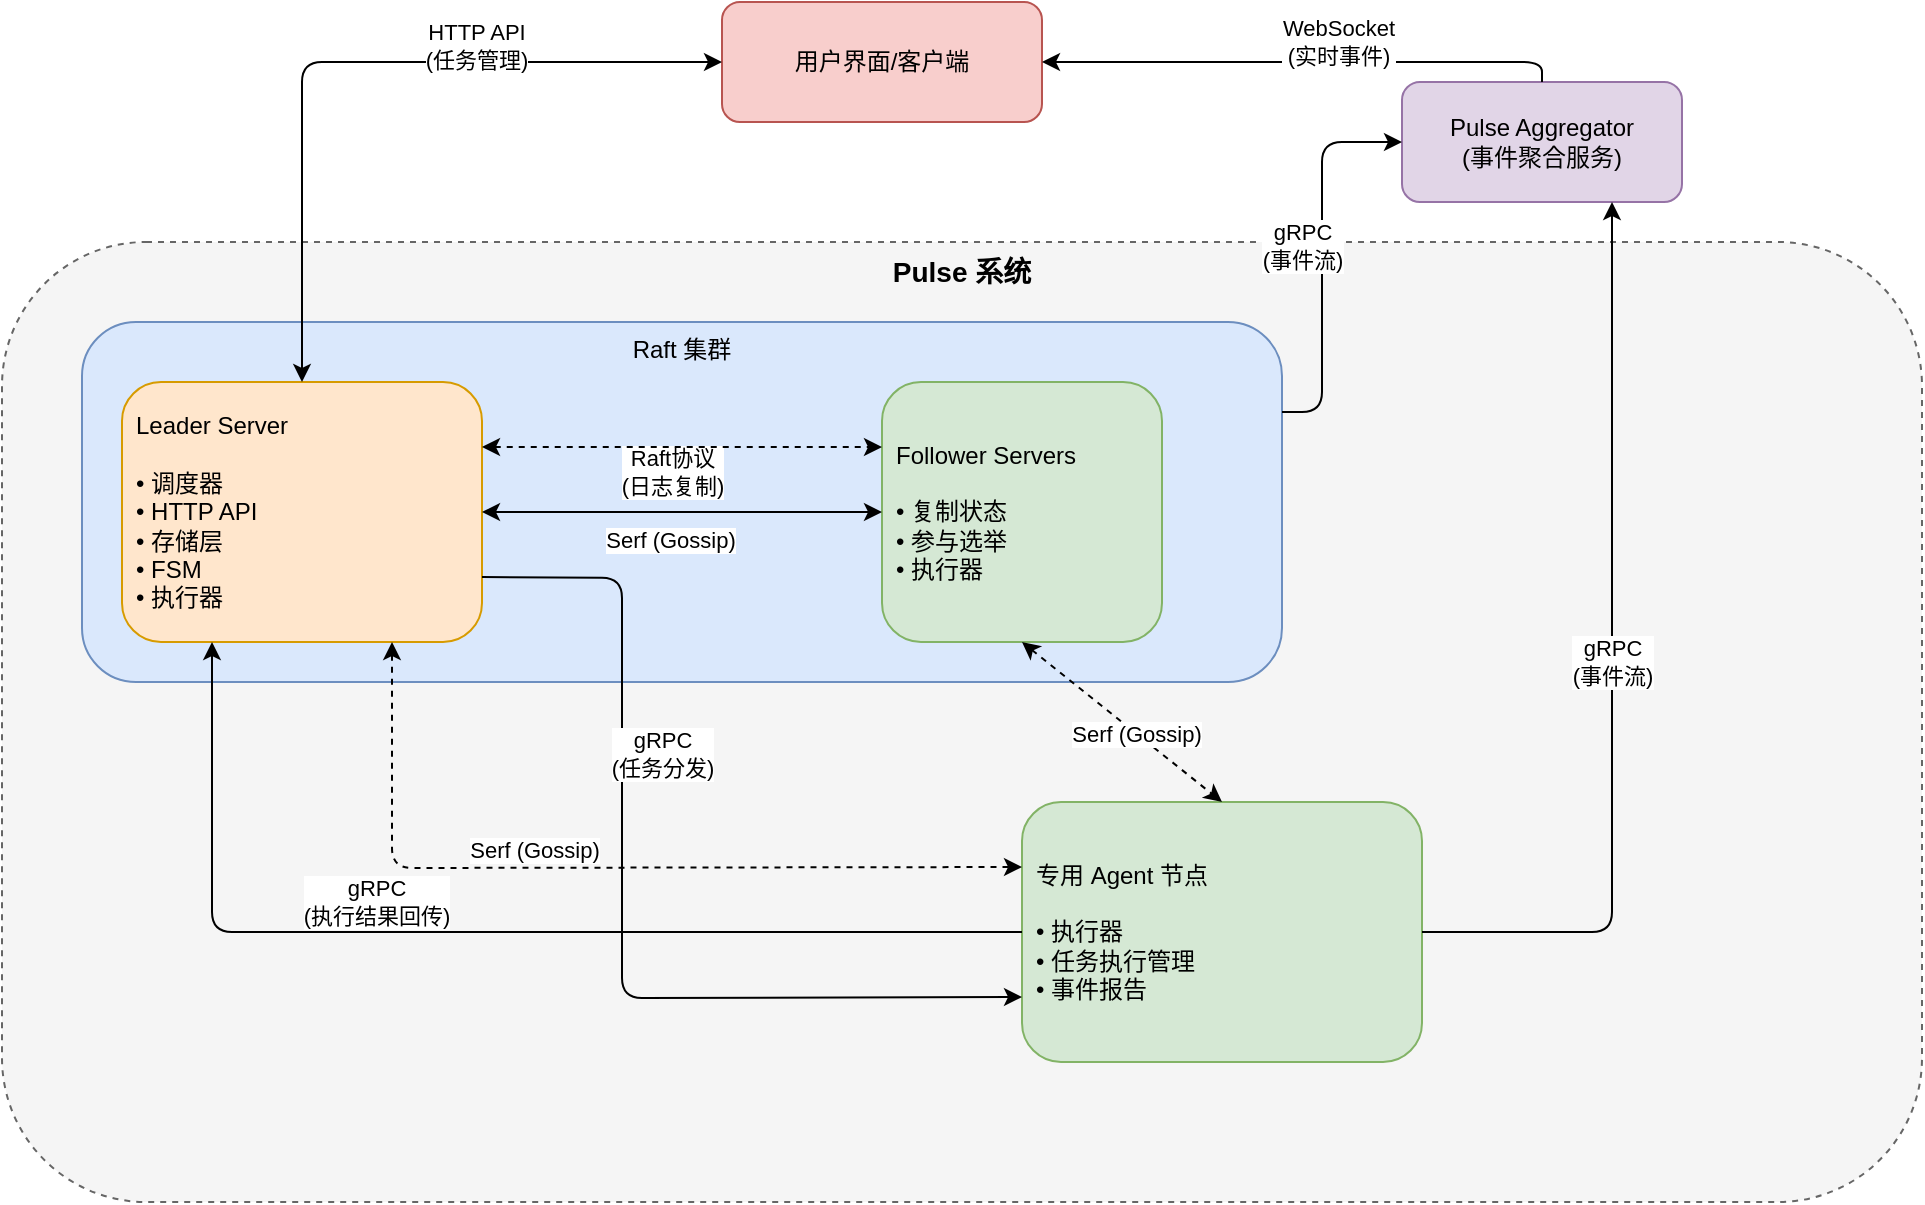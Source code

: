 <mxfile version="26.2.14">
  <diagram name="第 1 页" id="pnYERcN3gMjSIuE6DzLB">
    <mxGraphModel dx="523" dy="1441" grid="0" gridSize="10" guides="1" tooltips="1" connect="1" arrows="1" fold="1" page="0" pageScale="1" pageWidth="850" pageHeight="1100" math="0" shadow="0">
      <root>
        <mxCell id="0" />
        <mxCell id="1" parent="0" />
        <mxCell id="a1szCFsNDwzxV1m5Zwac-42" value="用户界面/客户端" style="rounded=1;whiteSpace=wrap;html=1;fillColor=#f8cecc;strokeColor=#b85450;" vertex="1" parent="1">
          <mxGeometry x="777" y="-626" width="160" height="60" as="geometry" />
        </mxCell>
        <mxCell id="a1szCFsNDwzxV1m5Zwac-43" value="Pulse 系统" style="rounded=1;whiteSpace=wrap;html=1;fillColor=#f5f5f5;strokeColor=#666666;verticalAlign=top;fontStyle=1;fontSize=14;dashed=1;" vertex="1" parent="1">
          <mxGeometry x="417" y="-506" width="960" height="480" as="geometry" />
        </mxCell>
        <mxCell id="a1szCFsNDwzxV1m5Zwac-44" value="Pulse Aggregator&#xa;(事件聚合服务)" style="rounded=1;whiteSpace=wrap;html=1;fillColor=#e1d5e7;strokeColor=#9673a6;" vertex="1" parent="1">
          <mxGeometry x="1117" y="-586" width="140" height="60" as="geometry" />
        </mxCell>
        <mxCell id="a1szCFsNDwzxV1m5Zwac-45" value="Raft 集群" style="rounded=1;whiteSpace=wrap;html=1;fillColor=#dae8fc;strokeColor=#6c8ebf;verticalAlign=top;align=center;" vertex="1" parent="1">
          <mxGeometry x="457" y="-466" width="600" height="180" as="geometry" />
        </mxCell>
        <mxCell id="a1szCFsNDwzxV1m5Zwac-46" value="Leader Server&lt;br&gt;&lt;br&gt;• 调度器&lt;br&gt;• HTTP API&lt;br&gt;• 存储层&lt;br&gt;• FSM&lt;br&gt;• 执行器" style="rounded=1;whiteSpace=wrap;html=1;fillColor=#ffe6cc;strokeColor=#d79b00;align=left;spacingLeft=5;" vertex="1" parent="1">
          <mxGeometry x="477" y="-436" width="180" height="130" as="geometry" />
        </mxCell>
        <mxCell id="a1szCFsNDwzxV1m5Zwac-47" value="Follower Servers&lt;br&gt;&lt;br&gt;• 复制状态&lt;br&gt;• 参与选举&lt;br&gt;• 执行器" style="rounded=1;whiteSpace=wrap;html=1;fillColor=#d5e8d4;strokeColor=#82b366;align=left;spacingLeft=5;" vertex="1" parent="1">
          <mxGeometry x="857" y="-436" width="140" height="130" as="geometry" />
        </mxCell>
        <mxCell id="a1szCFsNDwzxV1m5Zwac-48" value="专用 Agent 节点&lt;br&gt;&lt;br&gt;• 执行器&lt;br&gt;• 任务执行管理&lt;br&gt;• 事件报告" style="rounded=1;whiteSpace=wrap;html=1;fillColor=#d5e8d4;strokeColor=#82b366;align=left;spacingLeft=5;" vertex="1" parent="1">
          <mxGeometry x="927" y="-226" width="200" height="130" as="geometry" />
        </mxCell>
        <mxCell id="a1szCFsNDwzxV1m5Zwac-49" value="HTTP API&#xa;(任务管理)" style="endArrow=classic;startArrow=classic;html=1;exitX=0;exitY=0.5;exitDx=0;exitDy=0;entryX=0.5;entryY=0;entryDx=0;entryDy=0;" edge="1" parent="1" source="a1szCFsNDwzxV1m5Zwac-42" target="a1szCFsNDwzxV1m5Zwac-46">
          <mxGeometry x="-0.335" y="-8" width="50" height="50" relative="1" as="geometry">
            <mxPoint x="767" y="-256" as="sourcePoint" />
            <mxPoint x="817" y="-306" as="targetPoint" />
            <Array as="points">
              <mxPoint x="567" y="-596" />
            </Array>
            <mxPoint as="offset" />
          </mxGeometry>
        </mxCell>
        <mxCell id="a1szCFsNDwzxV1m5Zwac-50" value="WebSocket&#xa;(实时事件)" style="endArrow=classic;html=1;exitX=0.5;exitY=0;exitDx=0;exitDy=0;entryX=1;entryY=0.5;entryDx=0;entryDy=0;" edge="1" parent="1" source="a1szCFsNDwzxV1m5Zwac-44" target="a1szCFsNDwzxV1m5Zwac-42">
          <mxGeometry x="-0.136" y="-10" width="50" height="50" relative="1" as="geometry">
            <mxPoint x="767" y="-256" as="sourcePoint" />
            <mxPoint x="817" y="-306" as="targetPoint" />
            <Array as="points">
              <mxPoint x="1187" y="-596" />
            </Array>
            <mxPoint as="offset" />
          </mxGeometry>
        </mxCell>
        <mxCell id="a1szCFsNDwzxV1m5Zwac-51" value="Raft协议&#xa;(日志复制)" style="endArrow=classic;startArrow=classic;html=1;exitX=1;exitY=0.5;exitDx=0;exitDy=0;entryX=0;entryY=0.5;entryDx=0;entryDy=0;" edge="1" parent="1" source="a1szCFsNDwzxV1m5Zwac-46" target="a1szCFsNDwzxV1m5Zwac-47">
          <mxGeometry x="-0.053" y="20" width="50" height="50" relative="1" as="geometry">
            <mxPoint x="767" y="-256" as="sourcePoint" />
            <mxPoint x="817" y="-306" as="targetPoint" />
            <mxPoint as="offset" />
          </mxGeometry>
        </mxCell>
        <mxCell id="a1szCFsNDwzxV1m5Zwac-52" value="Serf (Gossip)" style="endArrow=classic;startArrow=classic;html=1;exitX=1;exitY=0.25;exitDx=0;exitDy=0;entryX=0;entryY=0.25;entryDx=0;entryDy=0;dashed=1;" edge="1" parent="1" source="a1szCFsNDwzxV1m5Zwac-46" target="a1szCFsNDwzxV1m5Zwac-47">
          <mxGeometry x="-0.06" y="-45" width="50" height="50" relative="1" as="geometry">
            <mxPoint x="767" y="-256" as="sourcePoint" />
            <mxPoint x="817" y="-306" as="targetPoint" />
            <mxPoint y="1" as="offset" />
          </mxGeometry>
        </mxCell>
        <mxCell id="a1szCFsNDwzxV1m5Zwac-53" value="Serf (Gossip)" style="endArrow=classic;startArrow=classic;html=1;exitX=0.75;exitY=1;exitDx=0;exitDy=0;entryX=0;entryY=0.25;entryDx=0;entryDy=0;dashed=1;" edge="1" parent="1" source="a1szCFsNDwzxV1m5Zwac-46" target="a1szCFsNDwzxV1m5Zwac-48">
          <mxGeometry x="-0.14" y="9" width="50" height="50" relative="1" as="geometry">
            <mxPoint x="767" y="-256" as="sourcePoint" />
            <mxPoint x="817" y="-306" as="targetPoint" />
            <Array as="points">
              <mxPoint x="612" y="-193" />
            </Array>
            <mxPoint as="offset" />
          </mxGeometry>
        </mxCell>
        <mxCell id="a1szCFsNDwzxV1m5Zwac-54" value="Serf (Gossip)" style="endArrow=classic;startArrow=classic;html=1;exitX=0.5;exitY=1;exitDx=0;exitDy=0;entryX=0.5;entryY=0;entryDx=0;entryDy=0;dashed=1;" edge="1" parent="1" source="a1szCFsNDwzxV1m5Zwac-47" target="a1szCFsNDwzxV1m5Zwac-48">
          <mxGeometry x="0.143" width="50" height="50" relative="1" as="geometry">
            <mxPoint x="767" y="-256" as="sourcePoint" />
            <mxPoint x="817" y="-306" as="targetPoint" />
            <mxPoint as="offset" />
          </mxGeometry>
        </mxCell>
        <mxCell id="a1szCFsNDwzxV1m5Zwac-55" value="gRPC&#xa;(任务分发)" style="endArrow=classic;html=1;exitX=1;exitY=0.75;exitDx=0;exitDy=0;entryX=0;entryY=0.75;entryDx=0;entryDy=0;" edge="1" parent="1" source="a1szCFsNDwzxV1m5Zwac-46" target="a1szCFsNDwzxV1m5Zwac-48">
          <mxGeometry x="-0.339" y="20" width="50" height="50" relative="1" as="geometry">
            <mxPoint x="767" y="-256" as="sourcePoint" />
            <mxPoint x="817" y="-306" as="targetPoint" />
            <Array as="points">
              <mxPoint x="727" y="-338" />
              <mxPoint x="727" y="-128" />
            </Array>
            <mxPoint as="offset" />
          </mxGeometry>
        </mxCell>
        <mxCell id="a1szCFsNDwzxV1m5Zwac-56" value="gRPC&#xa;(执行结果回传)" style="endArrow=classic;html=1;exitX=0;exitY=0.5;exitDx=0;exitDy=0;entryX=0.25;entryY=1;entryDx=0;entryDy=0;" edge="1" parent="1" source="a1szCFsNDwzxV1m5Zwac-48" target="a1szCFsNDwzxV1m5Zwac-46">
          <mxGeometry x="0.174" y="-15" width="50" height="50" relative="1" as="geometry">
            <mxPoint x="767" y="-256" as="sourcePoint" />
            <mxPoint x="817" y="-306" as="targetPoint" />
            <Array as="points">
              <mxPoint x="522" y="-161" />
            </Array>
            <mxPoint as="offset" />
          </mxGeometry>
        </mxCell>
        <mxCell id="a1szCFsNDwzxV1m5Zwac-57" value="gRPC&#xa;(事件流)" style="endArrow=classic;html=1;exitX=1;exitY=0.25;exitDx=0;exitDy=0;entryX=0;entryY=0.5;entryDx=0;entryDy=0;" edge="1" parent="1" source="a1szCFsNDwzxV1m5Zwac-45" target="a1szCFsNDwzxV1m5Zwac-44">
          <mxGeometry x="0.059" y="10" width="50" height="50" relative="1" as="geometry">
            <mxPoint x="767" y="-256" as="sourcePoint" />
            <mxPoint x="817" y="-306" as="targetPoint" />
            <Array as="points">
              <mxPoint x="1077" y="-421" />
              <mxPoint x="1077" y="-556" />
            </Array>
            <mxPoint as="offset" />
          </mxGeometry>
        </mxCell>
        <mxCell id="a1szCFsNDwzxV1m5Zwac-58" value="gRPC&#xa;(事件流)" style="endArrow=classic;html=1;exitX=1;exitY=0.5;exitDx=0;exitDy=0;entryX=0.75;entryY=1;entryDx=0;entryDy=0;" edge="1" parent="1" source="a1szCFsNDwzxV1m5Zwac-48" target="a1szCFsNDwzxV1m5Zwac-44">
          <mxGeometry width="50" height="50" relative="1" as="geometry">
            <mxPoint x="767" y="-256" as="sourcePoint" />
            <mxPoint x="817" y="-306" as="targetPoint" />
            <Array as="points">
              <mxPoint x="1222" y="-161" />
            </Array>
          </mxGeometry>
        </mxCell>
      </root>
    </mxGraphModel>
  </diagram>
</mxfile>
